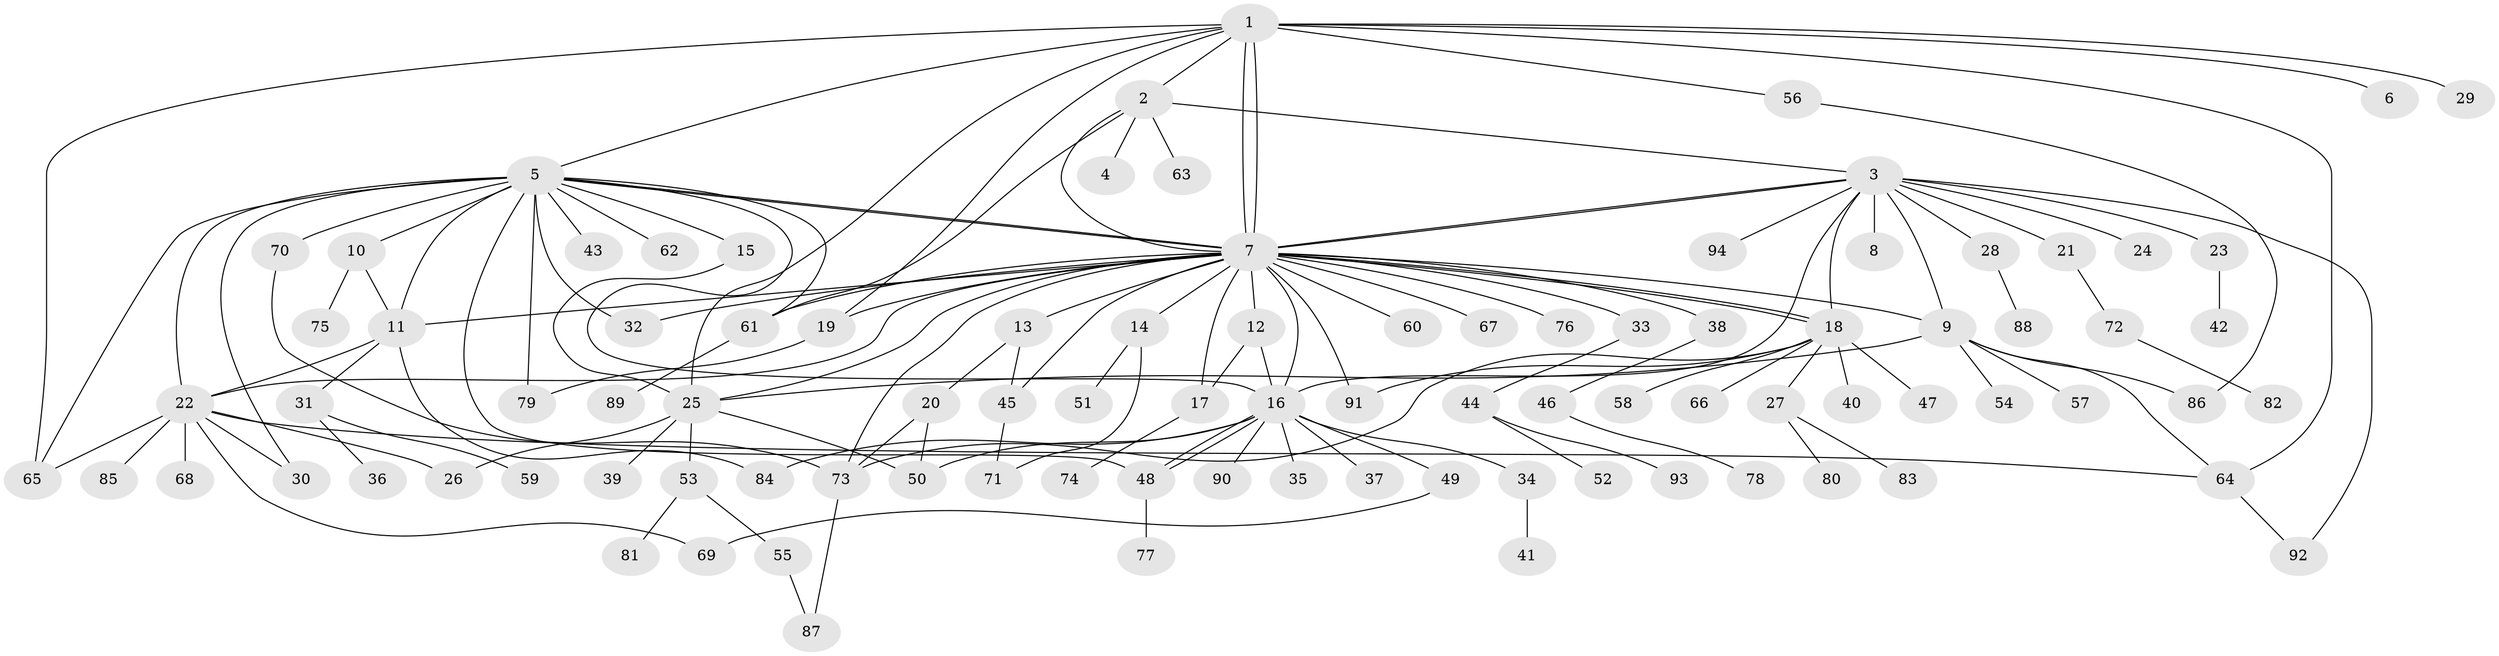 // Generated by graph-tools (version 1.1) at 2025/01/03/09/25 03:01:44]
// undirected, 94 vertices, 139 edges
graph export_dot {
graph [start="1"]
  node [color=gray90,style=filled];
  1;
  2;
  3;
  4;
  5;
  6;
  7;
  8;
  9;
  10;
  11;
  12;
  13;
  14;
  15;
  16;
  17;
  18;
  19;
  20;
  21;
  22;
  23;
  24;
  25;
  26;
  27;
  28;
  29;
  30;
  31;
  32;
  33;
  34;
  35;
  36;
  37;
  38;
  39;
  40;
  41;
  42;
  43;
  44;
  45;
  46;
  47;
  48;
  49;
  50;
  51;
  52;
  53;
  54;
  55;
  56;
  57;
  58;
  59;
  60;
  61;
  62;
  63;
  64;
  65;
  66;
  67;
  68;
  69;
  70;
  71;
  72;
  73;
  74;
  75;
  76;
  77;
  78;
  79;
  80;
  81;
  82;
  83;
  84;
  85;
  86;
  87;
  88;
  89;
  90;
  91;
  92;
  93;
  94;
  1 -- 2;
  1 -- 5;
  1 -- 6;
  1 -- 7;
  1 -- 7;
  1 -- 19;
  1 -- 25;
  1 -- 29;
  1 -- 56;
  1 -- 64;
  1 -- 65;
  2 -- 3;
  2 -- 4;
  2 -- 7;
  2 -- 61;
  2 -- 63;
  3 -- 7;
  3 -- 7;
  3 -- 8;
  3 -- 9;
  3 -- 16;
  3 -- 18;
  3 -- 21;
  3 -- 23;
  3 -- 24;
  3 -- 28;
  3 -- 92;
  3 -- 94;
  5 -- 7;
  5 -- 7;
  5 -- 10;
  5 -- 11;
  5 -- 15;
  5 -- 16;
  5 -- 22;
  5 -- 30;
  5 -- 32;
  5 -- 43;
  5 -- 48;
  5 -- 61;
  5 -- 62;
  5 -- 65;
  5 -- 70;
  5 -- 79;
  7 -- 9;
  7 -- 11;
  7 -- 12;
  7 -- 13;
  7 -- 14;
  7 -- 16;
  7 -- 17;
  7 -- 18;
  7 -- 18;
  7 -- 19;
  7 -- 22;
  7 -- 25;
  7 -- 32;
  7 -- 33;
  7 -- 38;
  7 -- 45;
  7 -- 60;
  7 -- 61;
  7 -- 67;
  7 -- 73;
  7 -- 76;
  7 -- 91;
  9 -- 25;
  9 -- 54;
  9 -- 57;
  9 -- 64;
  9 -- 86;
  10 -- 11;
  10 -- 75;
  11 -- 22;
  11 -- 31;
  11 -- 84;
  12 -- 16;
  12 -- 17;
  13 -- 20;
  13 -- 45;
  14 -- 51;
  14 -- 71;
  15 -- 25;
  16 -- 34;
  16 -- 35;
  16 -- 37;
  16 -- 48;
  16 -- 48;
  16 -- 49;
  16 -- 50;
  16 -- 84;
  16 -- 90;
  17 -- 74;
  18 -- 27;
  18 -- 40;
  18 -- 47;
  18 -- 58;
  18 -- 66;
  18 -- 73;
  18 -- 91;
  19 -- 79;
  20 -- 50;
  20 -- 73;
  21 -- 72;
  22 -- 26;
  22 -- 30;
  22 -- 64;
  22 -- 65;
  22 -- 68;
  22 -- 69;
  22 -- 85;
  23 -- 42;
  25 -- 26;
  25 -- 39;
  25 -- 50;
  25 -- 53;
  27 -- 80;
  27 -- 83;
  28 -- 88;
  31 -- 36;
  31 -- 59;
  33 -- 44;
  34 -- 41;
  38 -- 46;
  44 -- 52;
  44 -- 93;
  45 -- 71;
  46 -- 78;
  48 -- 77;
  49 -- 69;
  53 -- 55;
  53 -- 81;
  55 -- 87;
  56 -- 86;
  61 -- 89;
  64 -- 92;
  70 -- 73;
  72 -- 82;
  73 -- 87;
}
